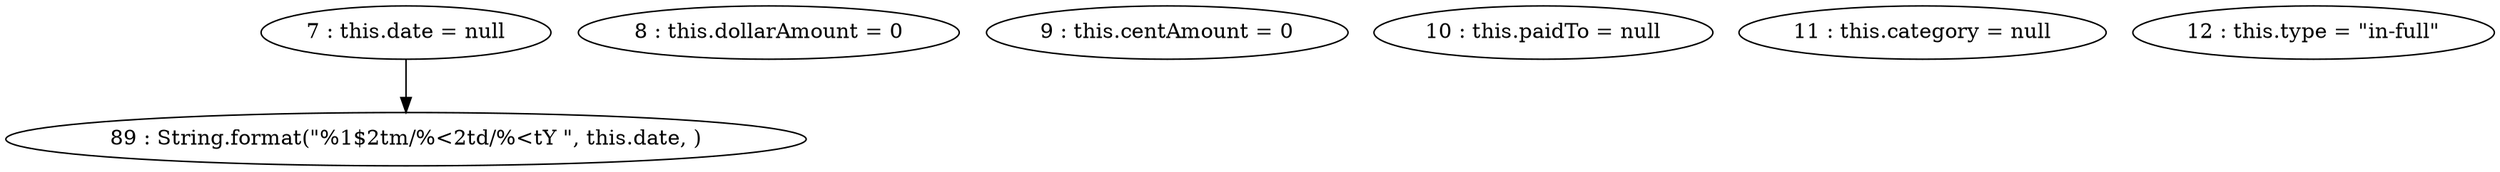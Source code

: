 digraph G {
"7 : this.date = null"
"7 : this.date = null" -> "89 : String.format(\"%1$2tm/%<2td/%<tY \", this.date, )"
"8 : this.dollarAmount = 0"
"9 : this.centAmount = 0"
"10 : this.paidTo = null"
"11 : this.category = null"
"12 : this.type = \"in-full\""
"89 : String.format(\"%1$2tm/%<2td/%<tY \", this.date, )"
}